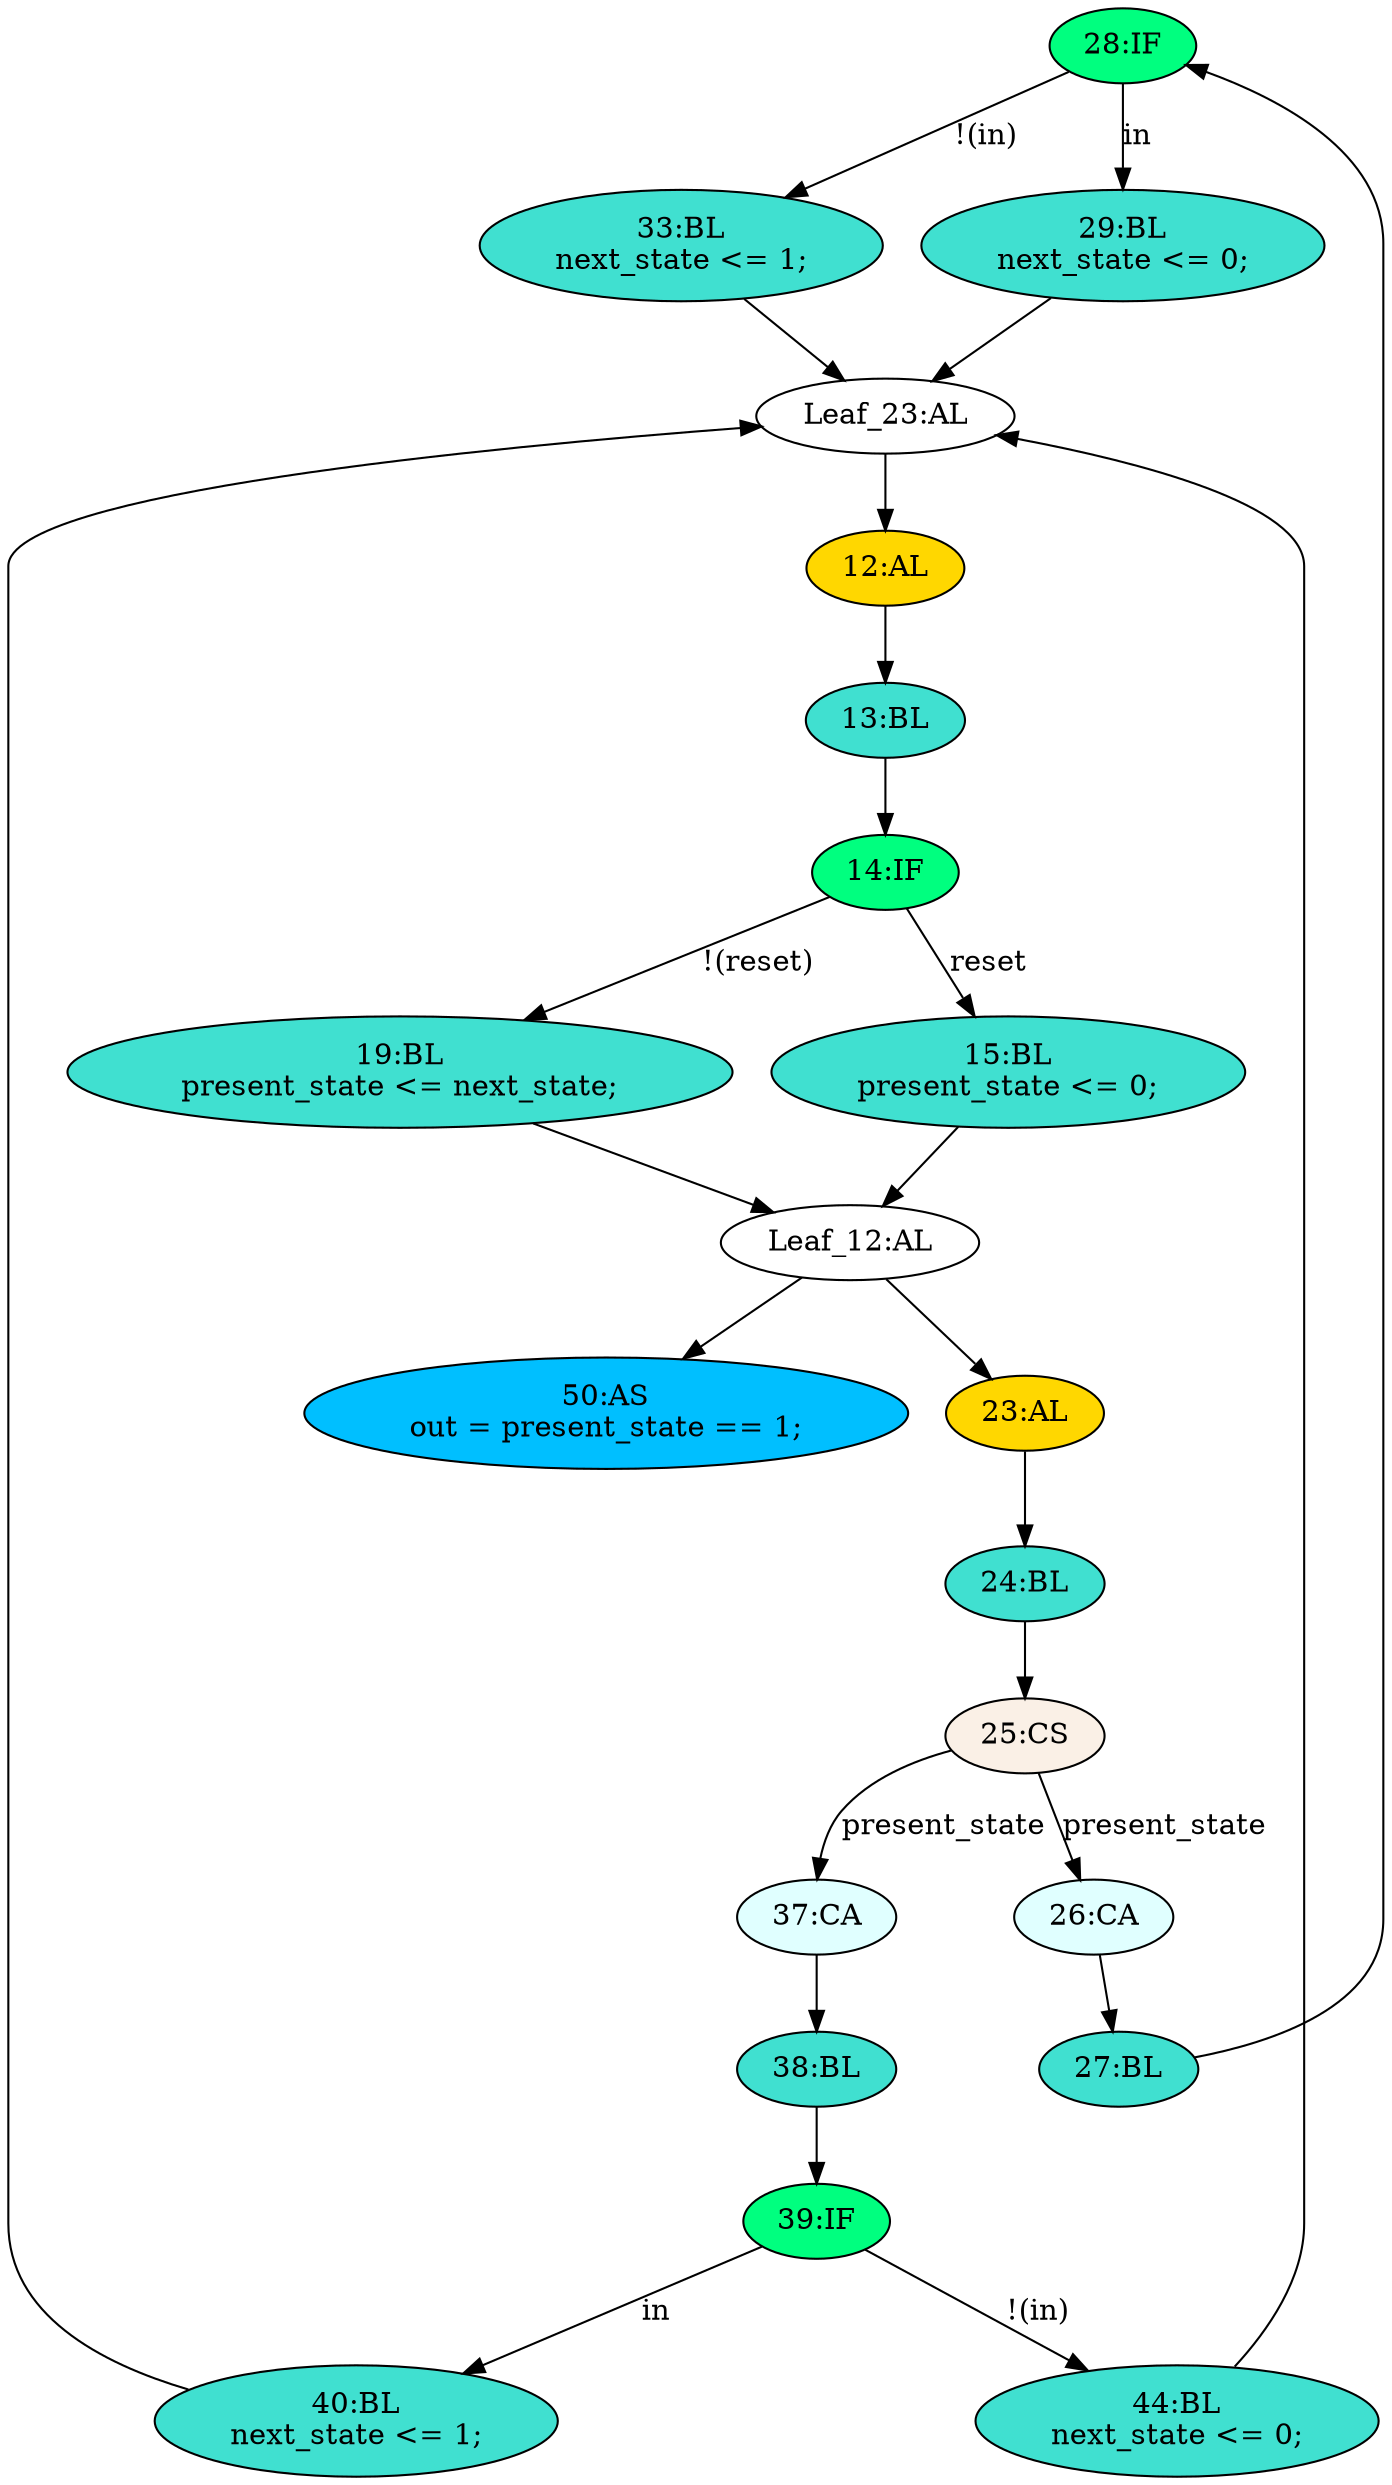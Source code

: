 strict digraph "compose( ,  )" {
	node [label="\N"];
	"28:IF"	[ast="<pyverilog.vparser.ast.IfStatement object at 0x7f1757b26550>",
		fillcolor=springgreen,
		label="28:IF",
		statements="[]",
		style=filled,
		typ=IfStatement];
	"29:BL"	[ast="<pyverilog.vparser.ast.Block object at 0x7f1757b26f50>",
		fillcolor=turquoise,
		label="29:BL
next_state <= 0;",
		statements="[<pyverilog.vparser.ast.NonblockingSubstitution object at 0x7f1757b26290>]",
		style=filled,
		typ=Block];
	"28:IF" -> "29:BL"	[cond="['in']",
		label=in,
		lineno=28];
	"33:BL"	[ast="<pyverilog.vparser.ast.Block object at 0x7f1757baad90>",
		fillcolor=turquoise,
		label="33:BL
next_state <= 1;",
		statements="[<pyverilog.vparser.ast.NonblockingSubstitution object at 0x7f1757baa390>]",
		style=filled,
		typ=Block];
	"28:IF" -> "33:BL"	[cond="['in']",
		label="!(in)",
		lineno=28];
	"38:BL"	[ast="<pyverilog.vparser.ast.Block object at 0x7f1757baa1d0>",
		fillcolor=turquoise,
		label="38:BL",
		statements="[]",
		style=filled,
		typ=Block];
	"39:IF"	[ast="<pyverilog.vparser.ast.IfStatement object at 0x7f1757798c90>",
		fillcolor=springgreen,
		label="39:IF",
		statements="[]",
		style=filled,
		typ=IfStatement];
	"38:BL" -> "39:IF"	[cond="[]",
		lineno=None];
	"40:BL"	[ast="<pyverilog.vparser.ast.Block object at 0x7f1757798a10>",
		fillcolor=turquoise,
		label="40:BL
next_state <= 1;",
		statements="[<pyverilog.vparser.ast.NonblockingSubstitution object at 0x7f17577983d0>]",
		style=filled,
		typ=Block];
	"39:IF" -> "40:BL"	[cond="['in']",
		label=in,
		lineno=39];
	"44:BL"	[ast="<pyverilog.vparser.ast.Block object at 0x7f1757798dd0>",
		fillcolor=turquoise,
		label="44:BL
next_state <= 0;",
		statements="[<pyverilog.vparser.ast.NonblockingSubstitution object at 0x7f1757798610>]",
		style=filled,
		typ=Block];
	"39:IF" -> "44:BL"	[cond="['in']",
		label="!(in)",
		lineno=39];
	"Leaf_23:AL"	[def_var="['next_state']",
		label="Leaf_23:AL"];
	"12:AL"	[ast="<pyverilog.vparser.ast.Always object at 0x7f1757ad6810>",
		clk_sens=True,
		fillcolor=gold,
		label="12:AL",
		sens="['clk']",
		statements="[]",
		style=filled,
		typ=Always,
		use_var="['reset', 'next_state']"];
	"Leaf_23:AL" -> "12:AL";
	"40:BL" -> "Leaf_23:AL"	[cond="[]",
		lineno=None];
	"19:BL"	[ast="<pyverilog.vparser.ast.Block object at 0x7f1757acecd0>",
		fillcolor=turquoise,
		label="19:BL
present_state <= next_state;",
		statements="[<pyverilog.vparser.ast.NonblockingSubstitution object at 0x7f1757acebd0>]",
		style=filled,
		typ=Block];
	"Leaf_12:AL"	[def_var="['present_state']",
		label="Leaf_12:AL"];
	"19:BL" -> "Leaf_12:AL"	[cond="[]",
		lineno=None];
	"50:AS"	[ast="<pyverilog.vparser.ast.Assign object at 0x7f1757798990>",
		def_var="['out']",
		fillcolor=deepskyblue,
		label="50:AS
out = present_state == 1;",
		statements="[]",
		style=filled,
		typ=Assign,
		use_var="['present_state']"];
	"29:BL" -> "Leaf_23:AL"	[cond="[]",
		lineno=None];
	"37:CA"	[ast="<pyverilog.vparser.ast.Case object at 0x7f1757baad10>",
		fillcolor=lightcyan,
		label="37:CA",
		statements="[]",
		style=filled,
		typ=Case];
	"37:CA" -> "38:BL"	[cond="[]",
		lineno=None];
	"44:BL" -> "Leaf_23:AL"	[cond="[]",
		lineno=None];
	"15:BL"	[ast="<pyverilog.vparser.ast.Block object at 0x7f1757b23790>",
		fillcolor=turquoise,
		label="15:BL
present_state <= 0;",
		statements="[<pyverilog.vparser.ast.NonblockingSubstitution object at 0x7f1757b23610>]",
		style=filled,
		typ=Block];
	"15:BL" -> "Leaf_12:AL"	[cond="[]",
		lineno=None];
	"24:BL"	[ast="<pyverilog.vparser.ast.Block object at 0x7f1757b3dc50>",
		fillcolor=turquoise,
		label="24:BL",
		statements="[]",
		style=filled,
		typ=Block];
	"25:CS"	[ast="<pyverilog.vparser.ast.CaseStatement object at 0x7f1757baa110>",
		fillcolor=linen,
		label="25:CS",
		statements="[]",
		style=filled,
		typ=CaseStatement];
	"24:BL" -> "25:CS"	[cond="[]",
		lineno=None];
	"27:BL"	[ast="<pyverilog.vparser.ast.Block object at 0x7f1757b26850>",
		fillcolor=turquoise,
		label="27:BL",
		statements="[]",
		style=filled,
		typ=Block];
	"27:BL" -> "28:IF"	[cond="[]",
		lineno=None];
	"33:BL" -> "Leaf_23:AL"	[cond="[]",
		lineno=None];
	"13:BL"	[ast="<pyverilog.vparser.ast.Block object at 0x7f1757ad6750>",
		fillcolor=turquoise,
		label="13:BL",
		statements="[]",
		style=filled,
		typ=Block];
	"12:AL" -> "13:BL"	[cond="[]",
		lineno=None];
	"Leaf_12:AL" -> "50:AS";
	"23:AL"	[ast="<pyverilog.vparser.ast.Always object at 0x7f1757b3d4d0>",
		clk_sens=False,
		fillcolor=gold,
		label="23:AL",
		sens="['present_state', 'in']",
		statements="[]",
		style=filled,
		typ=Always,
		use_var="['present_state', 'in']"];
	"Leaf_12:AL" -> "23:AL";
	"26:CA"	[ast="<pyverilog.vparser.ast.Case object at 0x7f1757b26750>",
		fillcolor=lightcyan,
		label="26:CA",
		statements="[]",
		style=filled,
		typ=Case];
	"26:CA" -> "27:BL"	[cond="[]",
		lineno=None];
	"14:IF"	[ast="<pyverilog.vparser.ast.IfStatement object at 0x7f1757b23e10>",
		fillcolor=springgreen,
		label="14:IF",
		statements="[]",
		style=filled,
		typ=IfStatement];
	"13:BL" -> "14:IF"	[cond="[]",
		lineno=None];
	"14:IF" -> "19:BL"	[cond="['reset']",
		label="!(reset)",
		lineno=14];
	"14:IF" -> "15:BL"	[cond="['reset']",
		label=reset,
		lineno=14];
	"23:AL" -> "24:BL"	[cond="[]",
		lineno=None];
	"25:CS" -> "37:CA"	[cond="['present_state']",
		label=present_state,
		lineno=25];
	"25:CS" -> "26:CA"	[cond="['present_state']",
		label=present_state,
		lineno=25];
}
